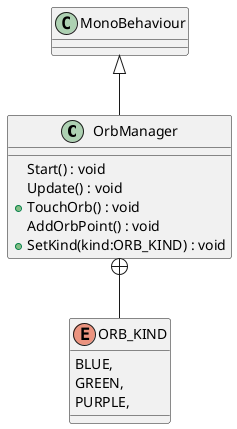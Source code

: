 @startuml
class OrbManager {
    Start() : void
    Update() : void
    + TouchOrb() : void
    AddOrbPoint() : void
    + SetKind(kind:ORB_KIND) : void
}
enum ORB_KIND {
    BLUE,
    GREEN,
    PURPLE,
}
MonoBehaviour <|-- OrbManager
OrbManager +-- ORB_KIND
@enduml
